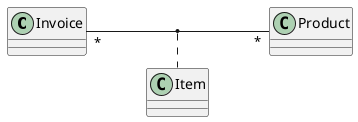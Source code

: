 @startuml
left to right direction

class Invoice
class Product
class Item

Invoice "*" -- "*" Product
(Invoice,Product) .. Item
@enduml